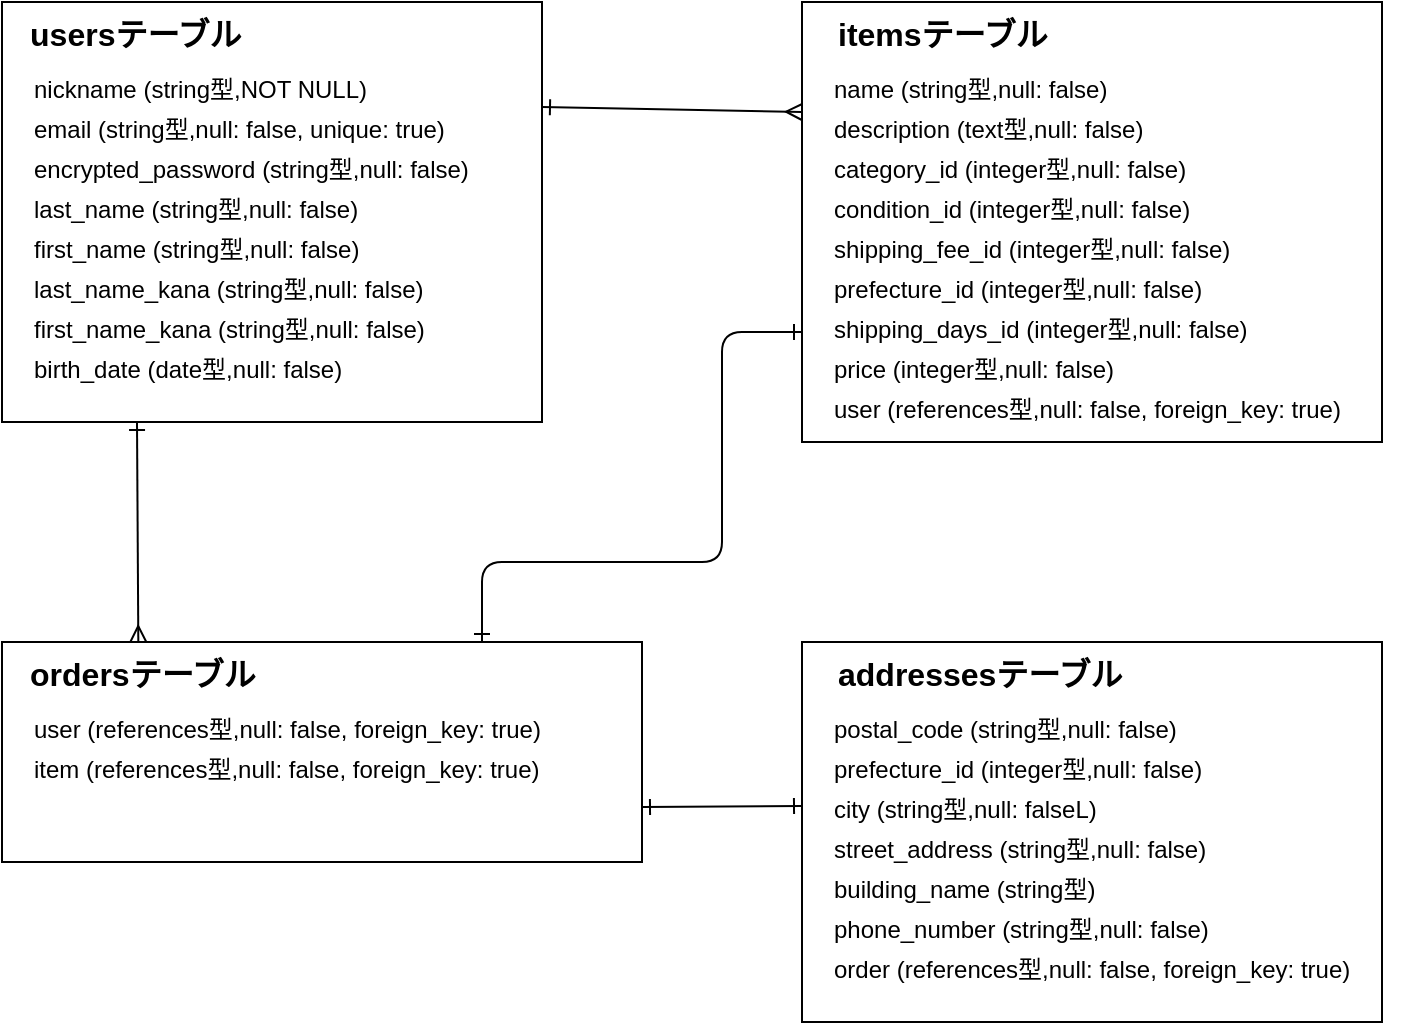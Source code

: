 <mxfile>
    <diagram id="_e8zoIUUwZYV6Mmd8BuD" name="ページ1">
        <mxGraphModel dx="918" dy="709" grid="1" gridSize="10" guides="1" tooltips="1" connect="1" arrows="1" fold="1" page="1" pageScale="1" pageWidth="827" pageHeight="1169" math="0" shadow="0">
            <root>
                <mxCell id="0"/>
                <mxCell id="1" parent="0"/>
                <mxCell id="55" style="edgeStyle=none;html=1;exitX=1;exitY=0.25;exitDx=0;exitDy=0;entryX=0;entryY=0.25;entryDx=0;entryDy=0;endArrow=ERmany;endFill=0;startArrow=ERone;startFill=0;" edge="1" parent="1" source="8" target="33">
                    <mxGeometry relative="1" as="geometry"/>
                </mxCell>
                <mxCell id="56" style="edgeStyle=none;html=1;exitX=0.25;exitY=1;exitDx=0;exitDy=0;entryX=0.213;entryY=0;entryDx=0;entryDy=0;endArrow=ERmany;endFill=0;startArrow=ERone;startFill=0;entryPerimeter=0;" edge="1" parent="1" source="8" target="24">
                    <mxGeometry relative="1" as="geometry"/>
                </mxCell>
                <mxCell id="8" value="　&lt;font style=&quot;font-size: 16px;&quot;&gt;&lt;b&gt;usersテーブル&lt;/b&gt;&lt;/font&gt;" style="whiteSpace=wrap;html=1;align=left;verticalAlign=top;" vertex="1" parent="1">
                    <mxGeometry x="40" y="40" width="270" height="210" as="geometry"/>
                </mxCell>
                <mxCell id="9" value="nickname (string型,NOT NULL)&amp;nbsp;" style="text;strokeColor=none;fillColor=none;spacingLeft=4;spacingRight=4;overflow=hidden;rotatable=0;points=[[0,0.5],[1,0.5]];portConstraint=eastwest;fontSize=12;whiteSpace=wrap;html=1;" vertex="1" parent="1">
                    <mxGeometry x="50" y="70" width="210" height="30" as="geometry"/>
                </mxCell>
                <mxCell id="17" value="email  (string型,null: false, unique: true)" style="text;strokeColor=none;fillColor=none;spacingLeft=4;spacingRight=4;overflow=hidden;rotatable=0;points=[[0,0.5],[1,0.5]];portConstraint=eastwest;fontSize=12;whiteSpace=wrap;html=1;" vertex="1" parent="1">
                    <mxGeometry x="50" y="90" width="250" height="30" as="geometry"/>
                </mxCell>
                <mxCell id="18" value="last_name (string型,null: false)&amp;nbsp;" style="text;strokeColor=none;fillColor=none;spacingLeft=4;spacingRight=4;overflow=hidden;rotatable=0;points=[[0,0.5],[1,0.5]];portConstraint=eastwest;fontSize=12;whiteSpace=wrap;html=1;" vertex="1" parent="1">
                    <mxGeometry x="50" y="130" width="210" height="30" as="geometry"/>
                </mxCell>
                <mxCell id="19" value="first_name (string型,null: false)&amp;nbsp;" style="text;strokeColor=none;fillColor=none;spacingLeft=4;spacingRight=4;overflow=hidden;rotatable=0;points=[[0,0.5],[1,0.5]];portConstraint=eastwest;fontSize=12;whiteSpace=wrap;html=1;" vertex="1" parent="1">
                    <mxGeometry x="50" y="150" width="210" height="30" as="geometry"/>
                </mxCell>
                <mxCell id="20" value="last_name_kana (string型,null: false)&amp;nbsp;" style="text;strokeColor=none;fillColor=none;spacingLeft=4;spacingRight=4;overflow=hidden;rotatable=0;points=[[0,0.5],[1,0.5]];portConstraint=eastwest;fontSize=12;whiteSpace=wrap;html=1;" vertex="1" parent="1">
                    <mxGeometry x="50" y="170" width="210" height="30" as="geometry"/>
                </mxCell>
                <mxCell id="21" value="first_name_kana (string型,null: false)&amp;nbsp;" style="text;strokeColor=none;fillColor=none;spacingLeft=4;spacingRight=4;overflow=hidden;rotatable=0;points=[[0,0.5],[1,0.5]];portConstraint=eastwest;fontSize=12;whiteSpace=wrap;html=1;" vertex="1" parent="1">
                    <mxGeometry x="50" y="190" width="210" height="30" as="geometry"/>
                </mxCell>
                <mxCell id="23" value="birth_date (date型,null: false)" style="text;strokeColor=none;fillColor=none;spacingLeft=4;spacingRight=4;overflow=hidden;rotatable=0;points=[[0,0.5],[1,0.5]];portConstraint=eastwest;fontSize=12;whiteSpace=wrap;html=1;" vertex="1" parent="1">
                    <mxGeometry x="50" y="210" width="210" height="30" as="geometry"/>
                </mxCell>
                <mxCell id="24" value="　&lt;font style=&quot;font-size: 16px;&quot;&gt;&lt;b&gt;ordersテーブル&lt;/b&gt;&lt;/font&gt;" style="whiteSpace=wrap;html=1;align=left;verticalAlign=top;" vertex="1" parent="1">
                    <mxGeometry x="40" y="360" width="320" height="110" as="geometry"/>
                </mxCell>
                <mxCell id="25" value="user (references型,null: false, foreign_key: true)&amp;nbsp;" style="text;strokeColor=none;fillColor=none;spacingLeft=4;spacingRight=4;overflow=hidden;rotatable=0;points=[[0,0.5],[1,0.5]];portConstraint=eastwest;fontSize=12;whiteSpace=wrap;html=1;" vertex="1" parent="1">
                    <mxGeometry x="50" y="390" width="280" height="30" as="geometry"/>
                </mxCell>
                <mxCell id="26" value="item (references型,null: false, foreign_key: true)&amp;nbsp;" style="text;strokeColor=none;fillColor=none;spacingLeft=4;spacingRight=4;overflow=hidden;rotatable=0;points=[[0,0.5],[1,0.5]];portConstraint=eastwest;fontSize=12;whiteSpace=wrap;html=1;" vertex="1" parent="1">
                    <mxGeometry x="50" y="410" width="270" height="30" as="geometry"/>
                </mxCell>
                <mxCell id="58" style="edgeStyle=none;html=1;exitX=0;exitY=0.75;exitDx=0;exitDy=0;entryX=0.75;entryY=0;entryDx=0;entryDy=0;endArrow=ERone;endFill=0;startArrow=ERone;startFill=0;" edge="1" parent="1" source="33" target="24">
                    <mxGeometry relative="1" as="geometry">
                        <mxPoint x="320" y="205" as="targetPoint"/>
                        <Array as="points">
                            <mxPoint x="400" y="205"/>
                            <mxPoint x="400" y="320"/>
                            <mxPoint x="280" y="320"/>
                        </Array>
                    </mxGeometry>
                </mxCell>
                <mxCell id="33" value="&lt;font style=&quot;font-size: 16px;&quot;&gt;&lt;b&gt;　itemsテーブル&lt;/b&gt;&lt;/font&gt;" style="whiteSpace=wrap;html=1;align=left;verticalAlign=top;" vertex="1" parent="1">
                    <mxGeometry x="440" y="40" width="290" height="220" as="geometry"/>
                </mxCell>
                <mxCell id="34" value="name (string型,null: false)&amp;nbsp;" style="text;strokeColor=none;fillColor=none;spacingLeft=4;spacingRight=4;overflow=hidden;rotatable=0;points=[[0,0.5],[1,0.5]];portConstraint=eastwest;fontSize=12;whiteSpace=wrap;html=1;" vertex="1" parent="1">
                    <mxGeometry x="450" y="70" width="210" height="30" as="geometry"/>
                </mxCell>
                <mxCell id="35" value="description  (text型,null: false)&amp;nbsp;" style="text;strokeColor=none;fillColor=none;spacingLeft=4;spacingRight=4;overflow=hidden;rotatable=0;points=[[0,0.5],[1,0.5]];portConstraint=eastwest;fontSize=12;whiteSpace=wrap;html=1;" vertex="1" parent="1">
                    <mxGeometry x="450" y="90" width="250" height="30" as="geometry"/>
                </mxCell>
                <mxCell id="36" value="category_id (integer型,null: false)&amp;nbsp;" style="text;strokeColor=none;fillColor=none;spacingLeft=4;spacingRight=4;overflow=hidden;rotatable=0;points=[[0,0.5],[1,0.5]];portConstraint=eastwest;fontSize=12;whiteSpace=wrap;html=1;" vertex="1" parent="1">
                    <mxGeometry x="450" y="110" width="210" height="30" as="geometry"/>
                </mxCell>
                <mxCell id="37" value="condition_id (integer型,null: false)&amp;nbsp;" style="text;strokeColor=none;fillColor=none;spacingLeft=4;spacingRight=4;overflow=hidden;rotatable=0;points=[[0,0.5],[1,0.5]];portConstraint=eastwest;fontSize=12;whiteSpace=wrap;html=1;" vertex="1" parent="1">
                    <mxGeometry x="450" y="130" width="210" height="30" as="geometry"/>
                </mxCell>
                <mxCell id="38" value="shipping_fee_id (integer型,null: false)&amp;nbsp;" style="text;strokeColor=none;fillColor=none;spacingLeft=4;spacingRight=4;overflow=hidden;rotatable=0;points=[[0,0.5],[1,0.5]];portConstraint=eastwest;fontSize=12;whiteSpace=wrap;html=1;" vertex="1" parent="1">
                    <mxGeometry x="450" y="150" width="230" height="30" as="geometry"/>
                </mxCell>
                <mxCell id="39" value="prefecture_id (integer型,null: false)&amp;nbsp;" style="text;strokeColor=none;fillColor=none;spacingLeft=4;spacingRight=4;overflow=hidden;rotatable=0;points=[[0,0.5],[1,0.5]];portConstraint=eastwest;fontSize=12;whiteSpace=wrap;html=1;" vertex="1" parent="1">
                    <mxGeometry x="450" y="170" width="210" height="30" as="geometry"/>
                </mxCell>
                <mxCell id="40" value="shipping_days_id (integer型,null: false)&amp;nbsp;" style="text;strokeColor=none;fillColor=none;spacingLeft=4;spacingRight=4;overflow=hidden;rotatable=0;points=[[0,0.5],[1,0.5]];portConstraint=eastwest;fontSize=12;whiteSpace=wrap;html=1;" vertex="1" parent="1">
                    <mxGeometry x="450" y="190" width="230" height="30" as="geometry"/>
                </mxCell>
                <mxCell id="41" value="price (integer型,null: false)&amp;nbsp;" style="text;strokeColor=none;fillColor=none;spacingLeft=4;spacingRight=4;overflow=hidden;rotatable=0;points=[[0,0.5],[1,0.5]];portConstraint=eastwest;fontSize=12;whiteSpace=wrap;html=1;" vertex="1" parent="1">
                    <mxGeometry x="450" y="210" width="210" height="30" as="geometry"/>
                </mxCell>
                <mxCell id="42" value="&lt;font style=&quot;font-size: 16px;&quot;&gt;&lt;b&gt;　addressesテーブル&lt;/b&gt;&lt;/font&gt;" style="whiteSpace=wrap;html=1;align=left;verticalAlign=top;" vertex="1" parent="1">
                    <mxGeometry x="440" y="360" width="290" height="190" as="geometry"/>
                </mxCell>
                <mxCell id="43" value="postal_code (string型,null: false)&amp;nbsp;" style="text;strokeColor=none;fillColor=none;spacingLeft=4;spacingRight=4;overflow=hidden;rotatable=0;points=[[0,0.5],[1,0.5]];portConstraint=eastwest;fontSize=12;whiteSpace=wrap;html=1;" vertex="1" parent="1">
                    <mxGeometry x="450" y="390" width="210" height="30" as="geometry"/>
                </mxCell>
                <mxCell id="44" value="prefecture_id (integer型,null: false)&amp;nbsp;" style="text;strokeColor=none;fillColor=none;spacingLeft=4;spacingRight=4;overflow=hidden;rotatable=0;points=[[0,0.5],[1,0.5]];portConstraint=eastwest;fontSize=12;whiteSpace=wrap;html=1;" vertex="1" parent="1">
                    <mxGeometry x="450" y="410" width="250" height="30" as="geometry"/>
                </mxCell>
                <mxCell id="45" value="city (string型,null: falseL)&amp;nbsp;" style="text;strokeColor=none;fillColor=none;spacingLeft=4;spacingRight=4;overflow=hidden;rotatable=0;points=[[0,0.5],[1,0.5]];portConstraint=eastwest;fontSize=12;whiteSpace=wrap;html=1;" vertex="1" parent="1">
                    <mxGeometry x="450" y="430" width="210" height="30" as="geometry"/>
                </mxCell>
                <mxCell id="46" value="street_address (string型,null: false)&amp;nbsp;" style="text;strokeColor=none;fillColor=none;spacingLeft=4;spacingRight=4;overflow=hidden;rotatable=0;points=[[0,0.5],[1,0.5]];portConstraint=eastwest;fontSize=12;whiteSpace=wrap;html=1;" vertex="1" parent="1">
                    <mxGeometry x="450" y="450" width="210" height="30" as="geometry"/>
                </mxCell>
                <mxCell id="47" value="building_name (string型)&amp;nbsp;" style="text;strokeColor=none;fillColor=none;spacingLeft=4;spacingRight=4;overflow=hidden;rotatable=0;points=[[0,0.5],[1,0.5]];portConstraint=eastwest;fontSize=12;whiteSpace=wrap;html=1;" vertex="1" parent="1">
                    <mxGeometry x="450" y="470" width="210" height="30" as="geometry"/>
                </mxCell>
                <mxCell id="48" value="phone_number (string型,null: false)&amp;nbsp;" style="text;strokeColor=none;fillColor=none;spacingLeft=4;spacingRight=4;overflow=hidden;rotatable=0;points=[[0,0.5],[1,0.5]];portConstraint=eastwest;fontSize=12;whiteSpace=wrap;html=1;" vertex="1" parent="1">
                    <mxGeometry x="450" y="490" width="210" height="30" as="geometry"/>
                </mxCell>
                <mxCell id="49" value="order (references型,null: false, foreign_key: true)&amp;nbsp;" style="text;strokeColor=none;fillColor=none;spacingLeft=4;spacingRight=4;overflow=hidden;rotatable=0;points=[[0,0.5],[1,0.5]];portConstraint=eastwest;fontSize=12;whiteSpace=wrap;html=1;" vertex="1" parent="1">
                    <mxGeometry x="450" y="510" width="300" height="30" as="geometry"/>
                </mxCell>
                <mxCell id="51" value="user (references型,null: false, foreign_key: true)&amp;nbsp;" style="text;strokeColor=none;fillColor=none;spacingLeft=4;spacingRight=4;overflow=hidden;rotatable=0;points=[[0,0.5],[1,0.5]];portConstraint=eastwest;fontSize=12;whiteSpace=wrap;html=1;" vertex="1" parent="1">
                    <mxGeometry x="450" y="230" width="290" height="30" as="geometry"/>
                </mxCell>
                <mxCell id="57" style="edgeStyle=none;html=1;exitX=1;exitY=0.75;exitDx=0;exitDy=0;endArrow=ERone;endFill=0;startArrow=ERone;startFill=0;" edge="1" parent="1" source="24">
                    <mxGeometry relative="1" as="geometry">
                        <mxPoint x="440" y="442" as="targetPoint"/>
                    </mxGeometry>
                </mxCell>
                <mxCell id="59" value="encrypted_password (string型,null: false)&amp;nbsp;" style="text;strokeColor=none;fillColor=none;spacingLeft=4;spacingRight=4;overflow=hidden;rotatable=0;points=[[0,0.5],[1,0.5]];portConstraint=eastwest;fontSize=12;whiteSpace=wrap;html=1;" vertex="1" parent="1">
                    <mxGeometry x="50" y="110" width="250" height="30" as="geometry"/>
                </mxCell>
            </root>
        </mxGraphModel>
    </diagram>
</mxfile>